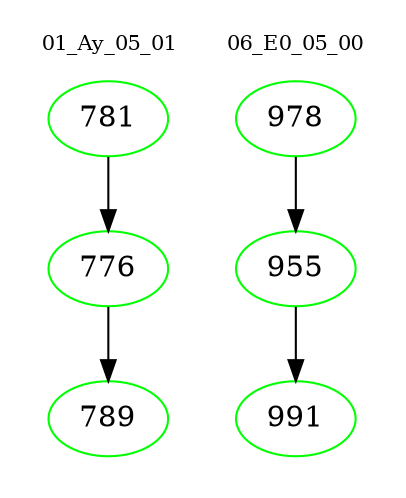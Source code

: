 digraph{
subgraph cluster_0 {
color = white
label = "01_Ay_05_01";
fontsize=10;
T0_781 [label="781", color="green"]
T0_781 -> T0_776 [color="black"]
T0_776 [label="776", color="green"]
T0_776 -> T0_789 [color="black"]
T0_789 [label="789", color="green"]
}
subgraph cluster_1 {
color = white
label = "06_E0_05_00";
fontsize=10;
T1_978 [label="978", color="green"]
T1_978 -> T1_955 [color="black"]
T1_955 [label="955", color="green"]
T1_955 -> T1_991 [color="black"]
T1_991 [label="991", color="green"]
}
}
